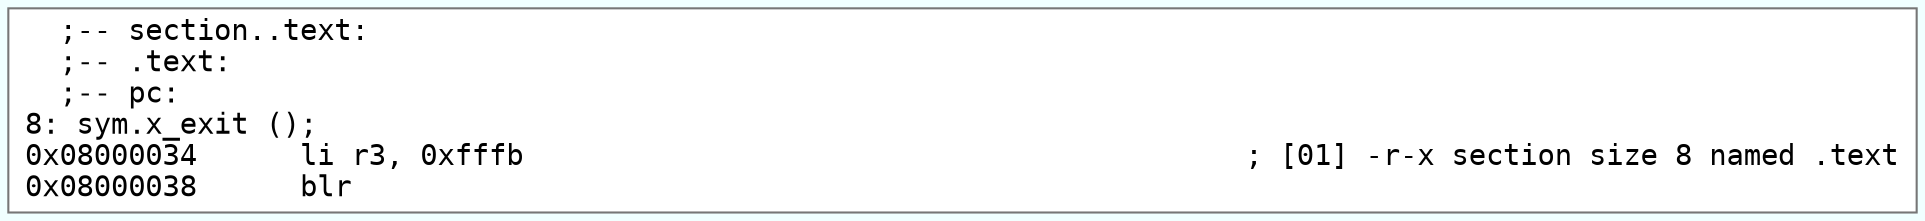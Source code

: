 digraph code {
	graph [bgcolor=azure fontsize=8 fontname="Courier" splines="ortho"];
	node [fillcolor=gray style=filled shape=box];
	edge [arrowhead="normal"];
	"0x08000034" [URL="sym.x_exit/0x08000034", fillcolor="white",color="#767676", fontname="Courier",label="  ;-- section..text:\l  ;-- .text:\l  ;-- pc:\l8: sym.x_exit ();\l0x08000034      li r3, 0xfffb                                          ; [01] -r-x section size 8 named .text\l0x08000038      blr\l"]
}

